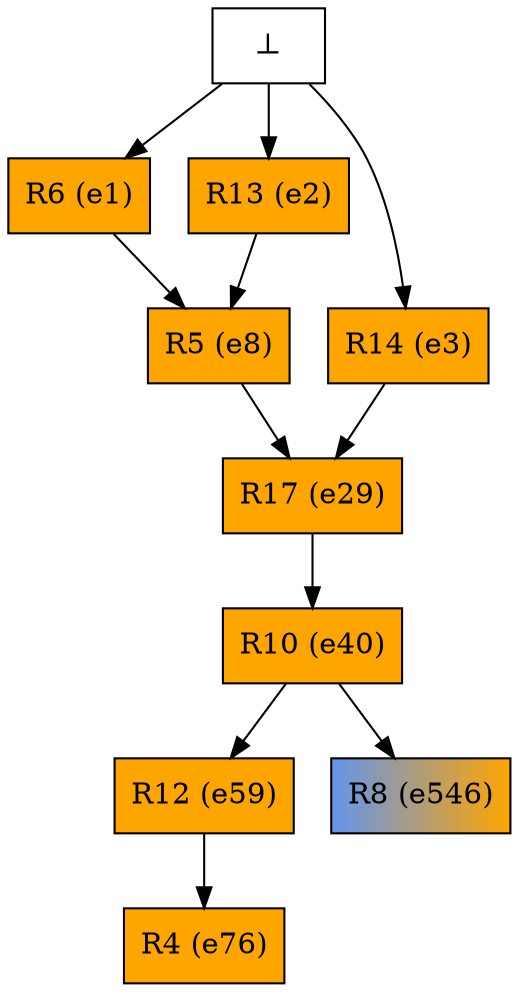 digraph test {
  e1 -> e8;
  e2 -> e8;
  e3 -> e29;
  e8 -> e29;
  e29 -> e40;
  e40 -> e59;
  e59 -> e76;
  e40 -> e546;
  e0 -> e1;
  e0 -> e2;
  e0 -> e3;
  e1 [color="black" fillcolor="orange:orange" label="R6 (e1)" shape=box style=filled];
  e2 [color="black" fillcolor="orange:orange" label="R13 (e2)" shape=box style=filled];
  e3 [color="black" fillcolor="orange:orange" label="R14 (e3)" shape=box style=filled];
  e8 [color="black" fillcolor="orange:orange" label="R5 (e8)" shape=box style=filled];
  e29 [color="black" fillcolor="orange:orange" label="R17 (e29)" shape=box style=filled];
  e40 [color="black" fillcolor="orange:orange" label="R10 (e40)" shape=box style=filled];
  e59 [color="black" fillcolor="orange:orange" label="R12 (e59)" shape=box style=filled];
  e76 [color="black" fillcolor="orange:orange" label="R4 (e76)" shape=box style=filled];
  e546 [color="black" fillcolor="cornflowerblue:orange" label="R8 (e546)" shape=box style=filled];
  e0 [fillcolor="white" label="⊥" shape=box style=filled];
}
